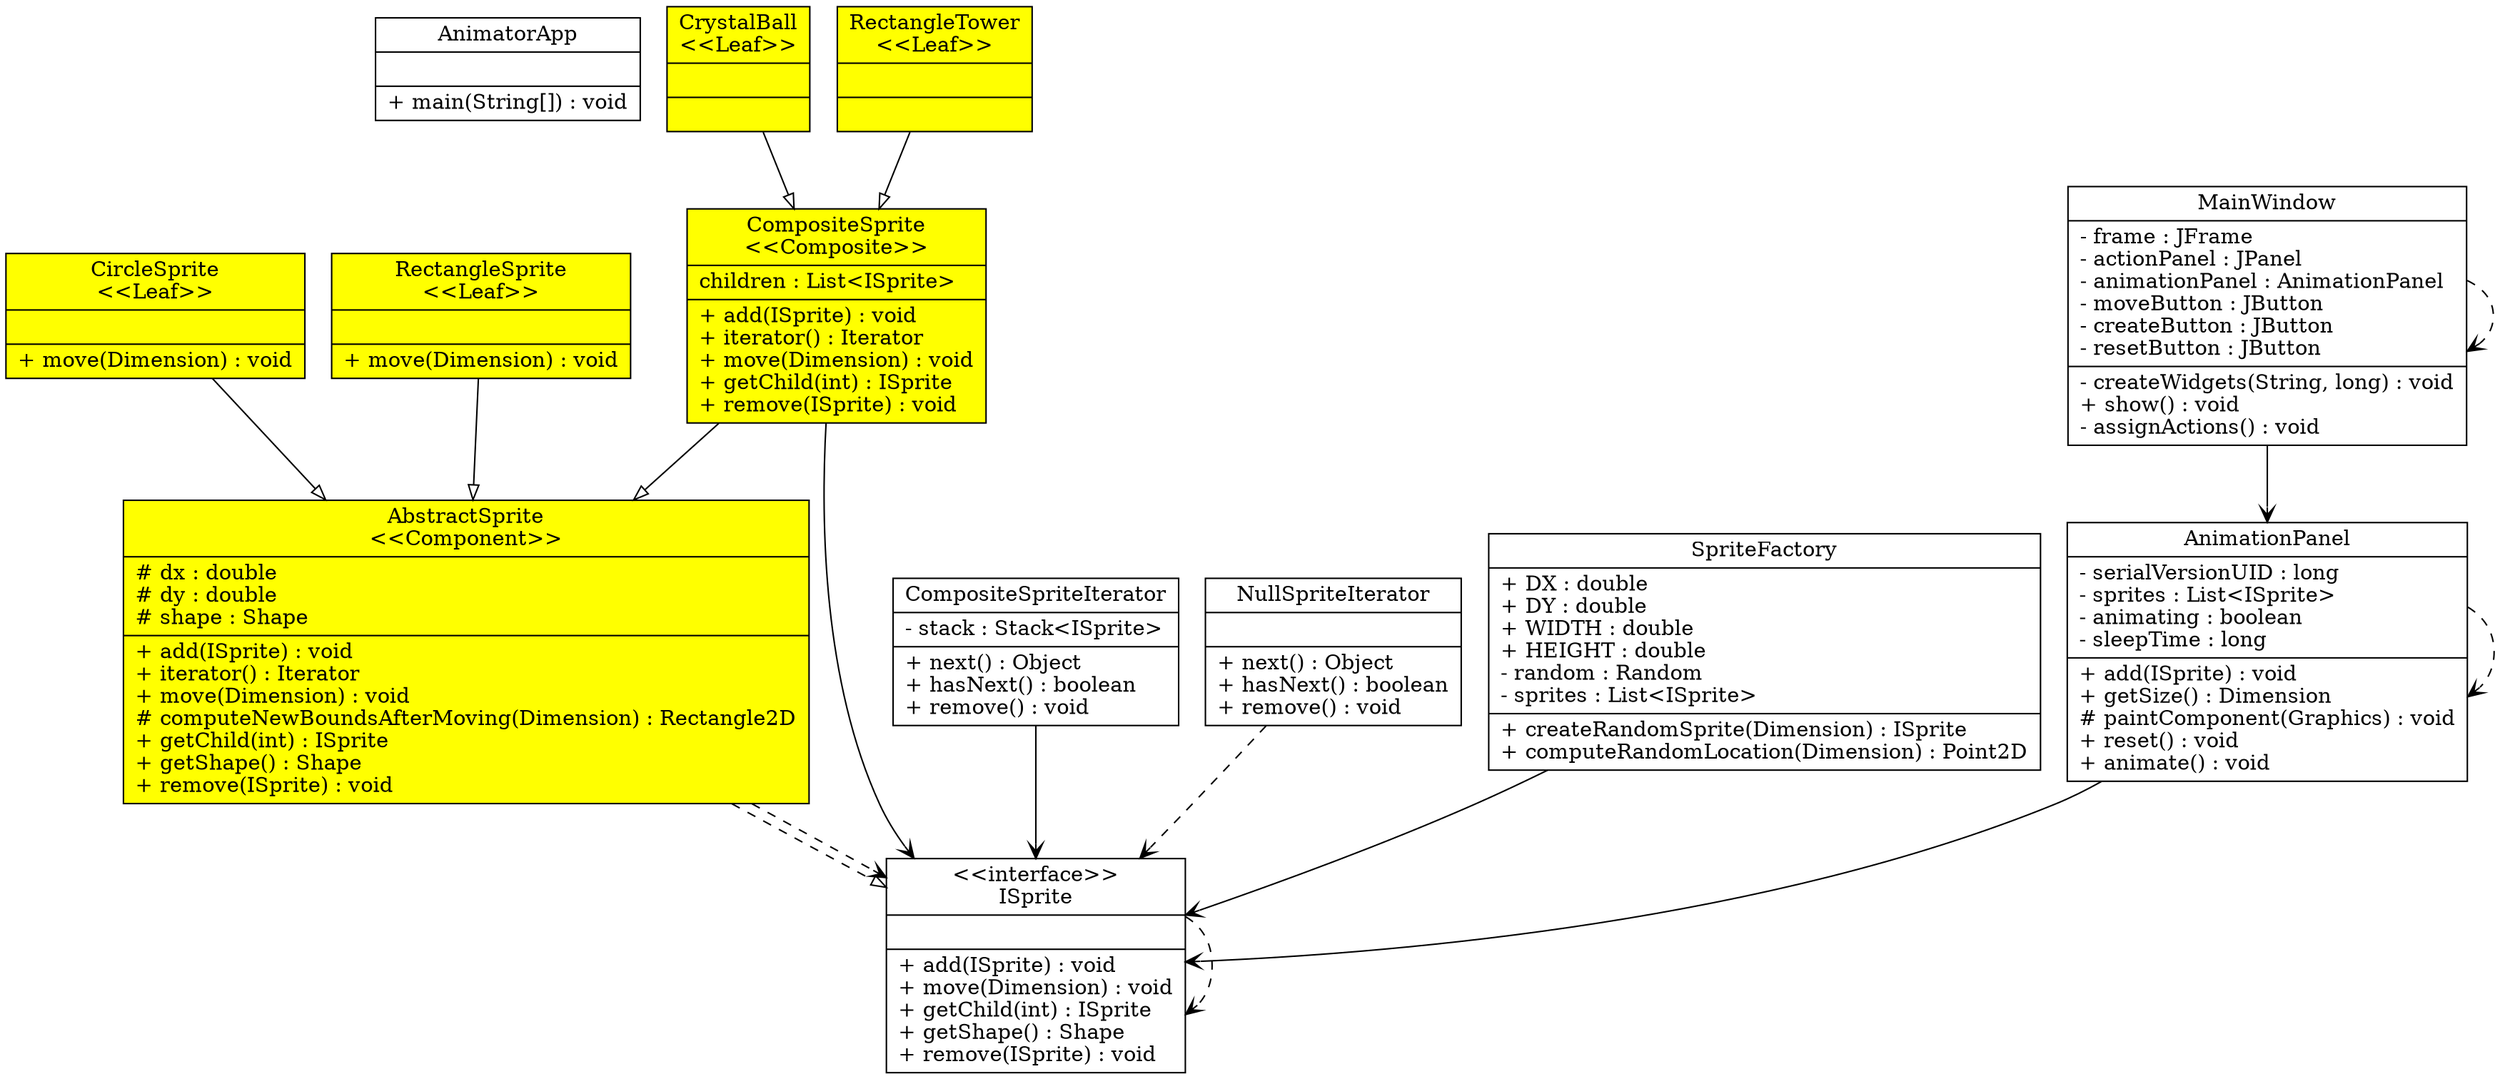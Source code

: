 digraph sassy_uml{node [shape = "record"] AnimatorApp[label = "{AnimatorApp||+ main(String[]) : void\l
}"]
AnimationPanel[label = "{AnimationPanel|- serialVersionUID : long\l
- sprites : List\<ISprite\>\l
- animating : boolean\l
- sleepTime : long\l
|+ add(ISprite) : void\l
+ getSize() : Dimension\l
# paintComponent(Graphics) : void\l
+ reset() : void\l
+ animate() : void\l
}"]
MainWindow[label = "{MainWindow|- frame : JFrame\l
- actionPanel : JPanel\l
- animationPanel : AnimationPanel\l
- moveButton : JButton\l
- createButton : JButton\l
- resetButton : JButton\l
|- createWidgets(String, long) : void\l
+ show() : void\l
- assignActions() : void\l
}"]
AbstractSprite[label = "{AbstractSprite\n\<\<Component\>\>|# dx : double\l
# dy : double\l
# shape : Shape\l
|+ add(ISprite) : void\l
+ iterator() : Iterator\l
+ move(Dimension) : void\l
# computeNewBoundsAfterMoving(Dimension) : Rectangle2D\l
+ getChild(int) : ISprite\l
+ getShape() : Shape\l
+ remove(ISprite) : void\l
}",style=filled,fillcolor=yellow]
CircleSprite[label = "{CircleSprite\n\<\<Leaf\>\>||+ move(Dimension) : void\l
}",style=filled,fillcolor=yellow]
CompositeSprite[label = "{CompositeSprite\n\<\<Composite\>\>| children : List\<ISprite\>\l
|+ add(ISprite) : void\l
+ iterator() : Iterator\l
+ move(Dimension) : void\l
+ getChild(int) : ISprite\l
+ remove(ISprite) : void\l
}",style=filled,fillcolor=yellow]
CompositeSpriteIterator[label = "{CompositeSpriteIterator|- stack : Stack\<ISprite\>\l
|+ next() : Object\l
+ hasNext() : boolean\l
+ remove() : void\l
}"]
CrystalBall[label = "{CrystalBall\n\<\<Leaf\>\>||}",style=filled,fillcolor=yellow]
ISprite[label = "{\<\<interface\>\>\nISprite||+ add(ISprite) : void\l
+ move(Dimension) : void\l
+ getChild(int) : ISprite\l
+ getShape() : Shape\l
+ remove(ISprite) : void\l
}"]
NullSpriteIterator[label = "{NullSpriteIterator||+ next() : Object\l
+ hasNext() : boolean\l
+ remove() : void\l
}"]
RectangleSprite[label = "{RectangleSprite\n\<\<Leaf\>\>||+ move(Dimension) : void\l
}",style=filled,fillcolor=yellow]
RectangleTower[label = "{RectangleTower\n\<\<Leaf\>\>||}",style=filled,fillcolor=yellow]
SpriteFactory[label = "{SpriteFactory|+ DX : double\l
+ DY : double\l
+ WIDTH : double\l
+ HEIGHT : double\l
- random : Random\l
- sprites : List\<ISprite\>\l
|+ createRandomSprite(Dimension) : ISprite\l
+ computeRandomLocation(Dimension) : Point2D\l
}"]
edge [arrowhead = "empty"] [style = "solid"] RectangleTower->CompositeSprite
edge [arrowhead = "vee"] [style = "solid"] CompositeSpriteIterator->ISprite
edge [arrowhead = "empty"] [style = "dashed"] AbstractSprite->ISprite
edge [arrowhead = "empty"] [style = "solid"] CircleSprite->AbstractSprite
edge [arrowhead = "vee"] [style = "dashed"] ISprite->ISprite
edge [arrowhead = "vee"] [style = "dashed"] NullSpriteIterator->ISprite
edge [arrowhead = "vee"] [style = "solid"] AnimationPanel->ISprite
edge [arrowhead = "empty"] [style = "solid"] CrystalBall->CompositeSprite
edge [arrowhead = "vee"] [style = "dashed"] AnimationPanel->AnimationPanel
edge [arrowhead = "empty"] [style = "solid"] RectangleSprite->AbstractSprite
edge [arrowhead = "vee"] [style = "solid"] SpriteFactory->ISprite
edge [arrowhead = "vee"] [style = "solid"] CompositeSprite->ISprite
edge [arrowhead = "vee"] [style = "solid"] MainWindow->AnimationPanel
edge [arrowhead = "vee"] [style = "dashed"] MainWindow->MainWindow
edge [arrowhead = "empty"] [style = "solid"] CompositeSprite->AbstractSprite
edge [arrowhead = "vee"] [style = "dashed"] AbstractSprite->ISprite
}